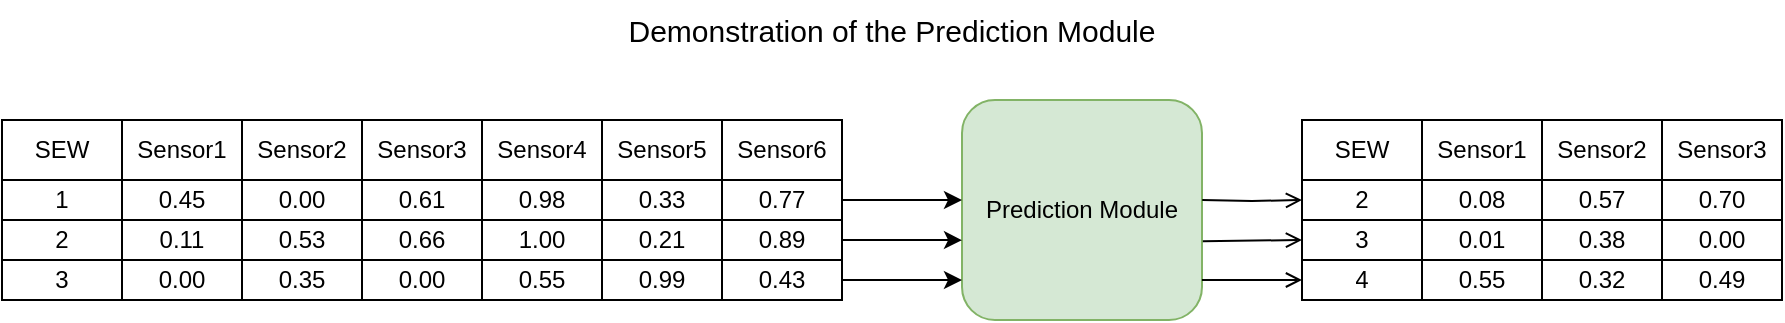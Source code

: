 <mxfile version="20.1.3" type="device"><diagram id="NEicMmGILKViPWIfXv5d" name="Page-1"><mxGraphModel dx="1851" dy="1195" grid="1" gridSize="10" guides="1" tooltips="1" connect="1" arrows="1" fold="1" page="1" pageScale="1" pageWidth="1169" pageHeight="827" math="0" shadow="0"><root><mxCell id="0"/><mxCell id="1" parent="0"/><mxCell id="ugIrssODppUHrWOe-vzw-57" value="" style="shape=table;startSize=0;container=1;collapsible=0;childLayout=tableLayout;" vertex="1" parent="1"><mxGeometry x="40" y="200" width="420" height="90" as="geometry"/></mxCell><mxCell id="ugIrssODppUHrWOe-vzw-58" value="" style="shape=tableRow;horizontal=0;startSize=0;swimlaneHead=0;swimlaneBody=0;top=0;left=0;bottom=0;right=0;collapsible=0;dropTarget=0;fillColor=none;points=[[0,0.5],[1,0.5]];portConstraint=eastwest;" vertex="1" parent="ugIrssODppUHrWOe-vzw-57"><mxGeometry width="420" height="30" as="geometry"/></mxCell><mxCell id="ugIrssODppUHrWOe-vzw-59" value="SEW" style="shape=partialRectangle;html=1;whiteSpace=wrap;connectable=0;overflow=hidden;fillColor=none;top=0;left=0;bottom=0;right=0;pointerEvents=1;" vertex="1" parent="ugIrssODppUHrWOe-vzw-58"><mxGeometry width="60" height="30" as="geometry"><mxRectangle width="60" height="30" as="alternateBounds"/></mxGeometry></mxCell><mxCell id="ugIrssODppUHrWOe-vzw-60" value="Sensor1" style="shape=partialRectangle;html=1;whiteSpace=wrap;connectable=0;overflow=hidden;fillColor=none;top=0;left=0;bottom=0;right=0;pointerEvents=1;" vertex="1" parent="ugIrssODppUHrWOe-vzw-58"><mxGeometry x="60" width="60" height="30" as="geometry"><mxRectangle width="60" height="30" as="alternateBounds"/></mxGeometry></mxCell><mxCell id="ugIrssODppUHrWOe-vzw-61" value="Sensor2" style="shape=partialRectangle;html=1;whiteSpace=wrap;connectable=0;overflow=hidden;fillColor=none;top=0;left=0;bottom=0;right=0;pointerEvents=1;" vertex="1" parent="ugIrssODppUHrWOe-vzw-58"><mxGeometry x="120" width="60" height="30" as="geometry"><mxRectangle width="60" height="30" as="alternateBounds"/></mxGeometry></mxCell><mxCell id="ugIrssODppUHrWOe-vzw-62" value="Sensor3" style="shape=partialRectangle;html=1;whiteSpace=wrap;connectable=0;overflow=hidden;fillColor=none;top=0;left=0;bottom=0;right=0;pointerEvents=1;" vertex="1" parent="ugIrssODppUHrWOe-vzw-58"><mxGeometry x="180" width="60" height="30" as="geometry"><mxRectangle width="60" height="30" as="alternateBounds"/></mxGeometry></mxCell><mxCell id="ugIrssODppUHrWOe-vzw-63" value="Sensor4" style="shape=partialRectangle;html=1;whiteSpace=wrap;connectable=0;overflow=hidden;fillColor=none;top=0;left=0;bottom=0;right=0;pointerEvents=1;" vertex="1" parent="ugIrssODppUHrWOe-vzw-58"><mxGeometry x="240" width="60" height="30" as="geometry"><mxRectangle width="60" height="30" as="alternateBounds"/></mxGeometry></mxCell><mxCell id="ugIrssODppUHrWOe-vzw-64" value="Sensor5" style="shape=partialRectangle;html=1;whiteSpace=wrap;connectable=0;overflow=hidden;fillColor=none;top=0;left=0;bottom=0;right=0;pointerEvents=1;" vertex="1" parent="ugIrssODppUHrWOe-vzw-58"><mxGeometry x="300" width="60" height="30" as="geometry"><mxRectangle width="60" height="30" as="alternateBounds"/></mxGeometry></mxCell><mxCell id="ugIrssODppUHrWOe-vzw-65" value="Sensor6" style="shape=partialRectangle;html=1;whiteSpace=wrap;connectable=0;overflow=hidden;fillColor=none;top=0;left=0;bottom=0;right=0;pointerEvents=1;" vertex="1" parent="ugIrssODppUHrWOe-vzw-58"><mxGeometry x="360" width="60" height="30" as="geometry"><mxRectangle width="60" height="30" as="alternateBounds"/></mxGeometry></mxCell><mxCell id="ugIrssODppUHrWOe-vzw-66" value="" style="shape=tableRow;horizontal=0;startSize=0;swimlaneHead=0;swimlaneBody=0;top=0;left=0;bottom=0;right=0;collapsible=0;dropTarget=0;fillColor=none;points=[[0,0.5],[1,0.5]];portConstraint=eastwest;" vertex="1" parent="ugIrssODppUHrWOe-vzw-57"><mxGeometry y="30" width="420" height="20" as="geometry"/></mxCell><mxCell id="ugIrssODppUHrWOe-vzw-67" value="1" style="shape=partialRectangle;html=1;whiteSpace=wrap;connectable=0;overflow=hidden;fillColor=none;top=0;left=0;bottom=0;right=0;pointerEvents=1;" vertex="1" parent="ugIrssODppUHrWOe-vzw-66"><mxGeometry width="60" height="20" as="geometry"><mxRectangle width="60" height="20" as="alternateBounds"/></mxGeometry></mxCell><mxCell id="ugIrssODppUHrWOe-vzw-68" value="0.45" style="shape=partialRectangle;html=1;whiteSpace=wrap;connectable=0;overflow=hidden;fillColor=none;top=0;left=0;bottom=0;right=0;pointerEvents=1;" vertex="1" parent="ugIrssODppUHrWOe-vzw-66"><mxGeometry x="60" width="60" height="20" as="geometry"><mxRectangle width="60" height="20" as="alternateBounds"/></mxGeometry></mxCell><mxCell id="ugIrssODppUHrWOe-vzw-69" value="0.00" style="shape=partialRectangle;html=1;whiteSpace=wrap;connectable=0;overflow=hidden;fillColor=none;top=0;left=0;bottom=0;right=0;pointerEvents=1;" vertex="1" parent="ugIrssODppUHrWOe-vzw-66"><mxGeometry x="120" width="60" height="20" as="geometry"><mxRectangle width="60" height="20" as="alternateBounds"/></mxGeometry></mxCell><mxCell id="ugIrssODppUHrWOe-vzw-70" value="0.61" style="shape=partialRectangle;html=1;whiteSpace=wrap;connectable=0;overflow=hidden;fillColor=none;top=0;left=0;bottom=0;right=0;pointerEvents=1;" vertex="1" parent="ugIrssODppUHrWOe-vzw-66"><mxGeometry x="180" width="60" height="20" as="geometry"><mxRectangle width="60" height="20" as="alternateBounds"/></mxGeometry></mxCell><mxCell id="ugIrssODppUHrWOe-vzw-71" value="0.98" style="shape=partialRectangle;html=1;whiteSpace=wrap;connectable=0;overflow=hidden;fillColor=none;top=0;left=0;bottom=0;right=0;pointerEvents=1;" vertex="1" parent="ugIrssODppUHrWOe-vzw-66"><mxGeometry x="240" width="60" height="20" as="geometry"><mxRectangle width="60" height="20" as="alternateBounds"/></mxGeometry></mxCell><mxCell id="ugIrssODppUHrWOe-vzw-72" value="0.33" style="shape=partialRectangle;html=1;whiteSpace=wrap;connectable=0;overflow=hidden;fillColor=none;top=0;left=0;bottom=0;right=0;pointerEvents=1;" vertex="1" parent="ugIrssODppUHrWOe-vzw-66"><mxGeometry x="300" width="60" height="20" as="geometry"><mxRectangle width="60" height="20" as="alternateBounds"/></mxGeometry></mxCell><mxCell id="ugIrssODppUHrWOe-vzw-73" value="0.77" style="shape=partialRectangle;html=1;whiteSpace=wrap;connectable=0;overflow=hidden;fillColor=none;top=0;left=0;bottom=0;right=0;pointerEvents=1;" vertex="1" parent="ugIrssODppUHrWOe-vzw-66"><mxGeometry x="360" width="60" height="20" as="geometry"><mxRectangle width="60" height="20" as="alternateBounds"/></mxGeometry></mxCell><mxCell id="ugIrssODppUHrWOe-vzw-74" value="" style="shape=tableRow;horizontal=0;startSize=0;swimlaneHead=0;swimlaneBody=0;top=0;left=0;bottom=0;right=0;collapsible=0;dropTarget=0;fillColor=none;points=[[0,0.5],[1,0.5]];portConstraint=eastwest;" vertex="1" parent="ugIrssODppUHrWOe-vzw-57"><mxGeometry y="50" width="420" height="20" as="geometry"/></mxCell><mxCell id="ugIrssODppUHrWOe-vzw-75" value="2" style="shape=partialRectangle;html=1;whiteSpace=wrap;connectable=0;overflow=hidden;fillColor=none;top=0;left=0;bottom=0;right=0;pointerEvents=1;" vertex="1" parent="ugIrssODppUHrWOe-vzw-74"><mxGeometry width="60" height="20" as="geometry"><mxRectangle width="60" height="20" as="alternateBounds"/></mxGeometry></mxCell><mxCell id="ugIrssODppUHrWOe-vzw-76" value="0.11" style="shape=partialRectangle;html=1;whiteSpace=wrap;connectable=0;overflow=hidden;fillColor=none;top=0;left=0;bottom=0;right=0;pointerEvents=1;" vertex="1" parent="ugIrssODppUHrWOe-vzw-74"><mxGeometry x="60" width="60" height="20" as="geometry"><mxRectangle width="60" height="20" as="alternateBounds"/></mxGeometry></mxCell><mxCell id="ugIrssODppUHrWOe-vzw-77" value="0.53" style="shape=partialRectangle;html=1;whiteSpace=wrap;connectable=0;overflow=hidden;fillColor=none;top=0;left=0;bottom=0;right=0;pointerEvents=1;" vertex="1" parent="ugIrssODppUHrWOe-vzw-74"><mxGeometry x="120" width="60" height="20" as="geometry"><mxRectangle width="60" height="20" as="alternateBounds"/></mxGeometry></mxCell><mxCell id="ugIrssODppUHrWOe-vzw-78" value="0.66" style="shape=partialRectangle;html=1;whiteSpace=wrap;connectable=0;overflow=hidden;fillColor=none;top=0;left=0;bottom=0;right=0;pointerEvents=1;" vertex="1" parent="ugIrssODppUHrWOe-vzw-74"><mxGeometry x="180" width="60" height="20" as="geometry"><mxRectangle width="60" height="20" as="alternateBounds"/></mxGeometry></mxCell><mxCell id="ugIrssODppUHrWOe-vzw-79" value="1.00" style="shape=partialRectangle;html=1;whiteSpace=wrap;connectable=0;overflow=hidden;fillColor=none;top=0;left=0;bottom=0;right=0;pointerEvents=1;" vertex="1" parent="ugIrssODppUHrWOe-vzw-74"><mxGeometry x="240" width="60" height="20" as="geometry"><mxRectangle width="60" height="20" as="alternateBounds"/></mxGeometry></mxCell><mxCell id="ugIrssODppUHrWOe-vzw-80" value="0.21" style="shape=partialRectangle;html=1;whiteSpace=wrap;connectable=0;overflow=hidden;fillColor=none;top=0;left=0;bottom=0;right=0;pointerEvents=1;" vertex="1" parent="ugIrssODppUHrWOe-vzw-74"><mxGeometry x="300" width="60" height="20" as="geometry"><mxRectangle width="60" height="20" as="alternateBounds"/></mxGeometry></mxCell><mxCell id="ugIrssODppUHrWOe-vzw-81" value="0.89" style="shape=partialRectangle;html=1;whiteSpace=wrap;connectable=0;overflow=hidden;fillColor=none;top=0;left=0;bottom=0;right=0;pointerEvents=1;" vertex="1" parent="ugIrssODppUHrWOe-vzw-74"><mxGeometry x="360" width="60" height="20" as="geometry"><mxRectangle width="60" height="20" as="alternateBounds"/></mxGeometry></mxCell><mxCell id="ugIrssODppUHrWOe-vzw-82" value="" style="shape=tableRow;horizontal=0;startSize=0;swimlaneHead=0;swimlaneBody=0;top=0;left=0;bottom=0;right=0;collapsible=0;dropTarget=0;fillColor=none;points=[[0,0.5],[1,0.5]];portConstraint=eastwest;" vertex="1" parent="ugIrssODppUHrWOe-vzw-57"><mxGeometry y="70" width="420" height="20" as="geometry"/></mxCell><mxCell id="ugIrssODppUHrWOe-vzw-83" value="3" style="shape=partialRectangle;html=1;whiteSpace=wrap;connectable=0;overflow=hidden;fillColor=none;top=0;left=0;bottom=0;right=0;pointerEvents=1;" vertex="1" parent="ugIrssODppUHrWOe-vzw-82"><mxGeometry width="60" height="20" as="geometry"><mxRectangle width="60" height="20" as="alternateBounds"/></mxGeometry></mxCell><mxCell id="ugIrssODppUHrWOe-vzw-84" value="0.00" style="shape=partialRectangle;html=1;whiteSpace=wrap;connectable=0;overflow=hidden;fillColor=none;top=0;left=0;bottom=0;right=0;pointerEvents=1;" vertex="1" parent="ugIrssODppUHrWOe-vzw-82"><mxGeometry x="60" width="60" height="20" as="geometry"><mxRectangle width="60" height="20" as="alternateBounds"/></mxGeometry></mxCell><mxCell id="ugIrssODppUHrWOe-vzw-85" value="0.35" style="shape=partialRectangle;html=1;whiteSpace=wrap;connectable=0;overflow=hidden;fillColor=none;top=0;left=0;bottom=0;right=0;pointerEvents=1;" vertex="1" parent="ugIrssODppUHrWOe-vzw-82"><mxGeometry x="120" width="60" height="20" as="geometry"><mxRectangle width="60" height="20" as="alternateBounds"/></mxGeometry></mxCell><mxCell id="ugIrssODppUHrWOe-vzw-86" value="0.00" style="shape=partialRectangle;html=1;whiteSpace=wrap;connectable=0;overflow=hidden;fillColor=none;top=0;left=0;bottom=0;right=0;pointerEvents=1;" vertex="1" parent="ugIrssODppUHrWOe-vzw-82"><mxGeometry x="180" width="60" height="20" as="geometry"><mxRectangle width="60" height="20" as="alternateBounds"/></mxGeometry></mxCell><mxCell id="ugIrssODppUHrWOe-vzw-87" value="0.55" style="shape=partialRectangle;html=1;whiteSpace=wrap;connectable=0;overflow=hidden;fillColor=none;top=0;left=0;bottom=0;right=0;pointerEvents=1;" vertex="1" parent="ugIrssODppUHrWOe-vzw-82"><mxGeometry x="240" width="60" height="20" as="geometry"><mxRectangle width="60" height="20" as="alternateBounds"/></mxGeometry></mxCell><mxCell id="ugIrssODppUHrWOe-vzw-88" value="0.99" style="shape=partialRectangle;html=1;whiteSpace=wrap;connectable=0;overflow=hidden;fillColor=none;top=0;left=0;bottom=0;right=0;pointerEvents=1;" vertex="1" parent="ugIrssODppUHrWOe-vzw-82"><mxGeometry x="300" width="60" height="20" as="geometry"><mxRectangle width="60" height="20" as="alternateBounds"/></mxGeometry></mxCell><mxCell id="ugIrssODppUHrWOe-vzw-89" value="0.43" style="shape=partialRectangle;html=1;whiteSpace=wrap;connectable=0;overflow=hidden;fillColor=none;top=0;left=0;bottom=0;right=0;pointerEvents=1;" vertex="1" parent="ugIrssODppUHrWOe-vzw-82"><mxGeometry x="360" width="60" height="20" as="geometry"><mxRectangle width="60" height="20" as="alternateBounds"/></mxGeometry></mxCell><mxCell id="ugIrssODppUHrWOe-vzw-92" value="Prediction Module" style="rounded=1;whiteSpace=wrap;html=1;fillColor=#d5e8d4;strokeColor=#82b366;" vertex="1" parent="1"><mxGeometry x="520" y="190" width="120" height="110" as="geometry"/></mxCell><mxCell id="ugIrssODppUHrWOe-vzw-99" style="edgeStyle=orthogonalEdgeStyle;rounded=0;orthogonalLoop=1;jettySize=auto;html=1;" edge="1" parent="1" source="ugIrssODppUHrWOe-vzw-66"><mxGeometry relative="1" as="geometry"><mxPoint x="520" y="240" as="targetPoint"/></mxGeometry></mxCell><mxCell id="ugIrssODppUHrWOe-vzw-100" style="edgeStyle=orthogonalEdgeStyle;rounded=0;orthogonalLoop=1;jettySize=auto;html=1;entryX=0;entryY=0.637;entryDx=0;entryDy=0;entryPerimeter=0;" edge="1" parent="1" source="ugIrssODppUHrWOe-vzw-74" target="ugIrssODppUHrWOe-vzw-92"><mxGeometry relative="1" as="geometry"/></mxCell><mxCell id="ugIrssODppUHrWOe-vzw-101" style="edgeStyle=orthogonalEdgeStyle;rounded=0;orthogonalLoop=1;jettySize=auto;html=1;" edge="1" parent="1" source="ugIrssODppUHrWOe-vzw-82"><mxGeometry relative="1" as="geometry"><mxPoint x="520" y="280" as="targetPoint"/></mxGeometry></mxCell><mxCell id="ugIrssODppUHrWOe-vzw-135" style="edgeStyle=orthogonalEdgeStyle;rounded=0;orthogonalLoop=1;jettySize=auto;html=1;exitX=0;exitY=0.5;exitDx=0;exitDy=0;entryX=1.001;entryY=0.455;entryDx=0;entryDy=0;entryPerimeter=0;endArrow=none;endFill=0;startArrow=open;startFill=0;" edge="1" parent="1" target="ugIrssODppUHrWOe-vzw-92"><mxGeometry relative="1" as="geometry"><mxPoint x="690" y="240" as="sourcePoint"/></mxGeometry></mxCell><mxCell id="ugIrssODppUHrWOe-vzw-136" style="edgeStyle=orthogonalEdgeStyle;rounded=0;orthogonalLoop=1;jettySize=auto;html=1;exitX=0;exitY=0.5;exitDx=0;exitDy=0;entryX=1.003;entryY=0.642;entryDx=0;entryDy=0;entryPerimeter=0;startArrow=open;startFill=0;endArrow=none;endFill=0;" edge="1" parent="1" target="ugIrssODppUHrWOe-vzw-92"><mxGeometry relative="1" as="geometry"><mxPoint x="690" y="260" as="sourcePoint"/><Array as="points"><mxPoint x="640" y="260"/></Array></mxGeometry></mxCell><mxCell id="ugIrssODppUHrWOe-vzw-137" style="edgeStyle=orthogonalEdgeStyle;rounded=0;orthogonalLoop=1;jettySize=auto;html=1;exitX=0;exitY=0.5;exitDx=0;exitDy=0;entryX=1.008;entryY=0.818;entryDx=0;entryDy=0;entryPerimeter=0;startArrow=open;startFill=0;endArrow=none;endFill=0;" edge="1" parent="1"><mxGeometry relative="1" as="geometry"><mxPoint x="690" y="280" as="sourcePoint"/><mxPoint x="639.96" y="279.98" as="targetPoint"/></mxGeometry></mxCell><mxCell id="ugIrssODppUHrWOe-vzw-138" value="" style="shape=table;startSize=0;container=1;collapsible=0;childLayout=tableLayout;strokeColor=default;" vertex="1" parent="1"><mxGeometry x="690" y="200" width="240" height="90" as="geometry"/></mxCell><mxCell id="ugIrssODppUHrWOe-vzw-139" value="" style="shape=tableRow;horizontal=0;startSize=0;swimlaneHead=0;swimlaneBody=0;top=0;left=0;bottom=0;right=0;collapsible=0;dropTarget=0;fillColor=none;points=[[0,0.5],[1,0.5]];portConstraint=eastwest;strokeColor=default;" vertex="1" parent="ugIrssODppUHrWOe-vzw-138"><mxGeometry width="240" height="30" as="geometry"/></mxCell><mxCell id="ugIrssODppUHrWOe-vzw-140" value="SEW" style="shape=partialRectangle;html=1;whiteSpace=wrap;connectable=0;overflow=hidden;fillColor=none;top=0;left=0;bottom=0;right=0;pointerEvents=1;strokeColor=default;" vertex="1" parent="ugIrssODppUHrWOe-vzw-139"><mxGeometry width="60" height="30" as="geometry"><mxRectangle width="60" height="30" as="alternateBounds"/></mxGeometry></mxCell><mxCell id="ugIrssODppUHrWOe-vzw-141" value="Sensor1" style="shape=partialRectangle;html=1;whiteSpace=wrap;connectable=0;overflow=hidden;fillColor=none;top=0;left=0;bottom=0;right=0;pointerEvents=1;strokeColor=default;" vertex="1" parent="ugIrssODppUHrWOe-vzw-139"><mxGeometry x="60" width="60" height="30" as="geometry"><mxRectangle width="60" height="30" as="alternateBounds"/></mxGeometry></mxCell><mxCell id="ugIrssODppUHrWOe-vzw-142" value="Sensor2" style="shape=partialRectangle;html=1;whiteSpace=wrap;connectable=0;overflow=hidden;fillColor=none;top=0;left=0;bottom=0;right=0;pointerEvents=1;strokeColor=default;" vertex="1" parent="ugIrssODppUHrWOe-vzw-139"><mxGeometry x="120" width="60" height="30" as="geometry"><mxRectangle width="60" height="30" as="alternateBounds"/></mxGeometry></mxCell><mxCell id="ugIrssODppUHrWOe-vzw-143" value="Sensor3" style="shape=partialRectangle;html=1;whiteSpace=wrap;connectable=0;overflow=hidden;fillColor=none;top=0;left=0;bottom=0;right=0;pointerEvents=1;strokeColor=default;" vertex="1" parent="ugIrssODppUHrWOe-vzw-139"><mxGeometry x="180" width="60" height="30" as="geometry"><mxRectangle width="60" height="30" as="alternateBounds"/></mxGeometry></mxCell><mxCell id="ugIrssODppUHrWOe-vzw-144" value="" style="shape=tableRow;horizontal=0;startSize=0;swimlaneHead=0;swimlaneBody=0;top=0;left=0;bottom=0;right=0;collapsible=0;dropTarget=0;fillColor=none;points=[[0,0.5],[1,0.5]];portConstraint=eastwest;strokeColor=default;" vertex="1" parent="ugIrssODppUHrWOe-vzw-138"><mxGeometry y="30" width="240" height="20" as="geometry"/></mxCell><mxCell id="ugIrssODppUHrWOe-vzw-145" value="2" style="shape=partialRectangle;html=1;whiteSpace=wrap;connectable=0;overflow=hidden;fillColor=none;top=0;left=0;bottom=0;right=0;pointerEvents=1;strokeColor=default;" vertex="1" parent="ugIrssODppUHrWOe-vzw-144"><mxGeometry width="60" height="20" as="geometry"><mxRectangle width="60" height="20" as="alternateBounds"/></mxGeometry></mxCell><mxCell id="ugIrssODppUHrWOe-vzw-146" value="0.08" style="shape=partialRectangle;html=1;whiteSpace=wrap;connectable=0;overflow=hidden;fillColor=none;top=0;left=0;bottom=0;right=0;pointerEvents=1;strokeColor=default;" vertex="1" parent="ugIrssODppUHrWOe-vzw-144"><mxGeometry x="60" width="60" height="20" as="geometry"><mxRectangle width="60" height="20" as="alternateBounds"/></mxGeometry></mxCell><mxCell id="ugIrssODppUHrWOe-vzw-147" value="0.57" style="shape=partialRectangle;html=1;whiteSpace=wrap;connectable=0;overflow=hidden;fillColor=none;top=0;left=0;bottom=0;right=0;pointerEvents=1;strokeColor=default;" vertex="1" parent="ugIrssODppUHrWOe-vzw-144"><mxGeometry x="120" width="60" height="20" as="geometry"><mxRectangle width="60" height="20" as="alternateBounds"/></mxGeometry></mxCell><mxCell id="ugIrssODppUHrWOe-vzw-148" value="0.70" style="shape=partialRectangle;html=1;whiteSpace=wrap;connectable=0;overflow=hidden;fillColor=none;top=0;left=0;bottom=0;right=0;pointerEvents=1;strokeColor=default;" vertex="1" parent="ugIrssODppUHrWOe-vzw-144"><mxGeometry x="180" width="60" height="20" as="geometry"><mxRectangle width="60" height="20" as="alternateBounds"/></mxGeometry></mxCell><mxCell id="ugIrssODppUHrWOe-vzw-149" value="" style="shape=tableRow;horizontal=0;startSize=0;swimlaneHead=0;swimlaneBody=0;top=0;left=0;bottom=0;right=0;collapsible=0;dropTarget=0;fillColor=none;points=[[0,0.5],[1,0.5]];portConstraint=eastwest;strokeColor=default;" vertex="1" parent="ugIrssODppUHrWOe-vzw-138"><mxGeometry y="50" width="240" height="20" as="geometry"/></mxCell><mxCell id="ugIrssODppUHrWOe-vzw-150" value="3" style="shape=partialRectangle;html=1;whiteSpace=wrap;connectable=0;overflow=hidden;fillColor=none;top=0;left=0;bottom=0;right=0;pointerEvents=1;strokeColor=default;" vertex="1" parent="ugIrssODppUHrWOe-vzw-149"><mxGeometry width="60" height="20" as="geometry"><mxRectangle width="60" height="20" as="alternateBounds"/></mxGeometry></mxCell><mxCell id="ugIrssODppUHrWOe-vzw-151" value="0.01" style="shape=partialRectangle;html=1;whiteSpace=wrap;connectable=0;overflow=hidden;fillColor=none;top=0;left=0;bottom=0;right=0;pointerEvents=1;strokeColor=default;" vertex="1" parent="ugIrssODppUHrWOe-vzw-149"><mxGeometry x="60" width="60" height="20" as="geometry"><mxRectangle width="60" height="20" as="alternateBounds"/></mxGeometry></mxCell><mxCell id="ugIrssODppUHrWOe-vzw-152" value="0.38" style="shape=partialRectangle;html=1;whiteSpace=wrap;connectable=0;overflow=hidden;fillColor=none;top=0;left=0;bottom=0;right=0;pointerEvents=1;strokeColor=default;" vertex="1" parent="ugIrssODppUHrWOe-vzw-149"><mxGeometry x="120" width="60" height="20" as="geometry"><mxRectangle width="60" height="20" as="alternateBounds"/></mxGeometry></mxCell><mxCell id="ugIrssODppUHrWOe-vzw-153" value="0.00" style="shape=partialRectangle;html=1;whiteSpace=wrap;connectable=0;overflow=hidden;fillColor=none;top=0;left=0;bottom=0;right=0;pointerEvents=1;strokeColor=default;" vertex="1" parent="ugIrssODppUHrWOe-vzw-149"><mxGeometry x="180" width="60" height="20" as="geometry"><mxRectangle width="60" height="20" as="alternateBounds"/></mxGeometry></mxCell><mxCell id="ugIrssODppUHrWOe-vzw-154" value="" style="shape=tableRow;horizontal=0;startSize=0;swimlaneHead=0;swimlaneBody=0;top=0;left=0;bottom=0;right=0;collapsible=0;dropTarget=0;fillColor=none;points=[[0,0.5],[1,0.5]];portConstraint=eastwest;strokeColor=default;" vertex="1" parent="ugIrssODppUHrWOe-vzw-138"><mxGeometry y="70" width="240" height="20" as="geometry"/></mxCell><mxCell id="ugIrssODppUHrWOe-vzw-155" value="4" style="shape=partialRectangle;html=1;whiteSpace=wrap;connectable=0;overflow=hidden;fillColor=none;top=0;left=0;bottom=0;right=0;pointerEvents=1;strokeColor=default;" vertex="1" parent="ugIrssODppUHrWOe-vzw-154"><mxGeometry width="60" height="20" as="geometry"><mxRectangle width="60" height="20" as="alternateBounds"/></mxGeometry></mxCell><mxCell id="ugIrssODppUHrWOe-vzw-156" value="0.55" style="shape=partialRectangle;html=1;whiteSpace=wrap;connectable=0;overflow=hidden;fillColor=none;top=0;left=0;bottom=0;right=0;pointerEvents=1;strokeColor=default;" vertex="1" parent="ugIrssODppUHrWOe-vzw-154"><mxGeometry x="60" width="60" height="20" as="geometry"><mxRectangle width="60" height="20" as="alternateBounds"/></mxGeometry></mxCell><mxCell id="ugIrssODppUHrWOe-vzw-157" value="0.32" style="shape=partialRectangle;html=1;whiteSpace=wrap;connectable=0;overflow=hidden;fillColor=none;top=0;left=0;bottom=0;right=0;pointerEvents=1;strokeColor=default;" vertex="1" parent="ugIrssODppUHrWOe-vzw-154"><mxGeometry x="120" width="60" height="20" as="geometry"><mxRectangle width="60" height="20" as="alternateBounds"/></mxGeometry></mxCell><mxCell id="ugIrssODppUHrWOe-vzw-158" value="0.49" style="shape=partialRectangle;html=1;whiteSpace=wrap;connectable=0;overflow=hidden;fillColor=none;top=0;left=0;bottom=0;right=0;pointerEvents=1;strokeColor=default;" vertex="1" parent="ugIrssODppUHrWOe-vzw-154"><mxGeometry x="180" width="60" height="20" as="geometry"><mxRectangle width="60" height="20" as="alternateBounds"/></mxGeometry></mxCell><mxCell id="ugIrssODppUHrWOe-vzw-159" value="Demonstration of the Prediction Module" style="text;html=1;strokeColor=none;fillColor=none;align=center;verticalAlign=middle;whiteSpace=wrap;rounded=0;fontSize=15;" vertex="1" parent="1"><mxGeometry x="40" y="140" width="890" height="30" as="geometry"/></mxCell></root></mxGraphModel></diagram></mxfile>